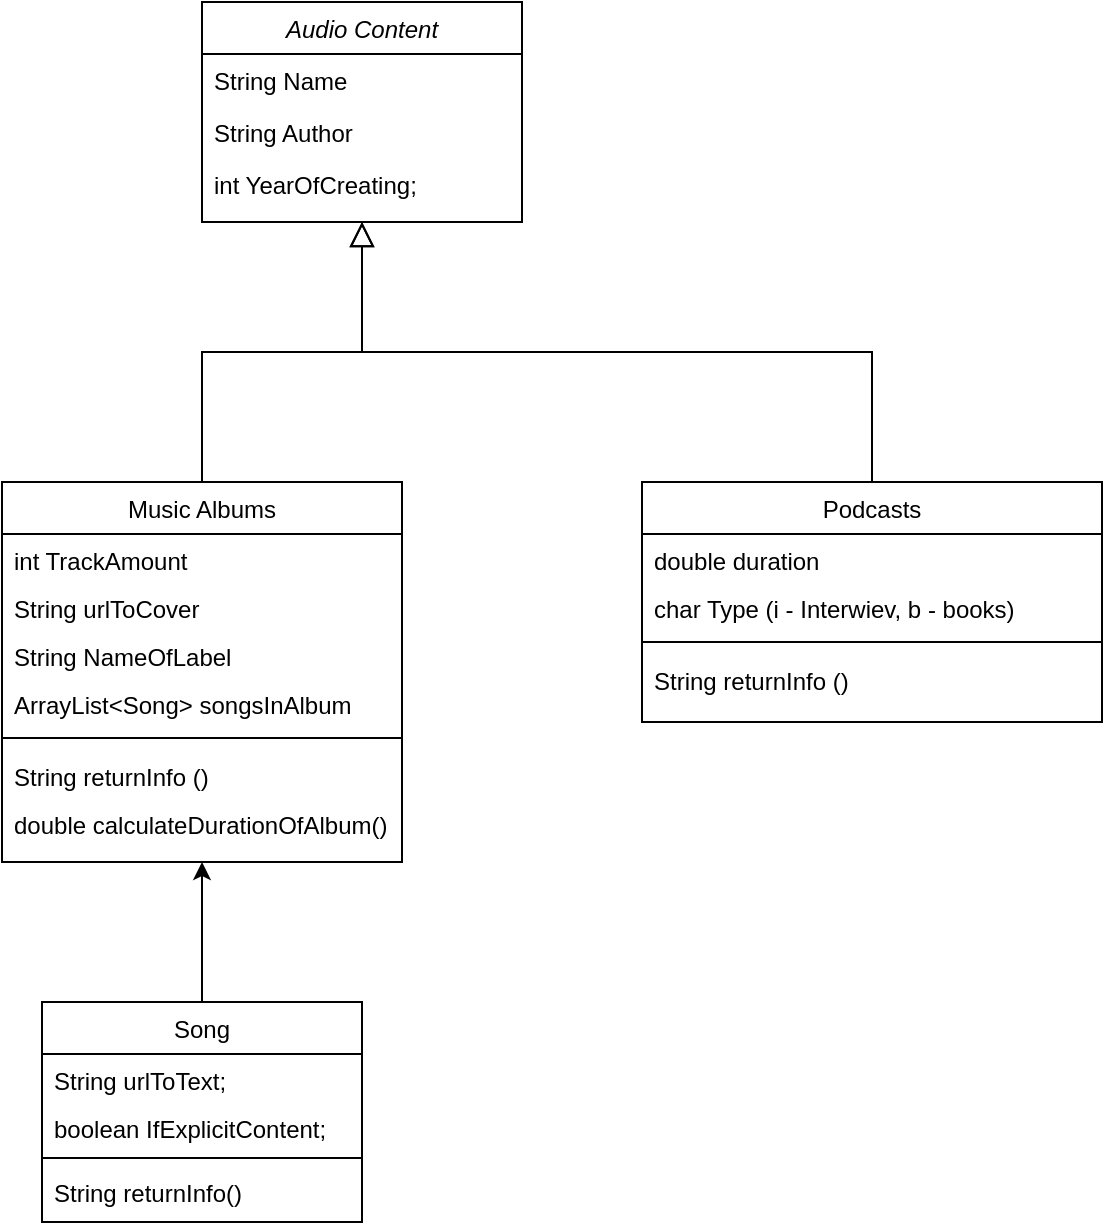 <mxfile version="23.1.6" type="device">
  <diagram name="Page-1" id="U_u33wem1ti8gBGxECys">
    <mxGraphModel dx="1114" dy="566" grid="1" gridSize="10" guides="1" tooltips="1" connect="1" arrows="1" fold="1" page="1" pageScale="1" pageWidth="850" pageHeight="1100" math="0" shadow="0">
      <root>
        <mxCell id="0" />
        <mxCell id="1" parent="0" />
        <mxCell id="0Rm-izsB5Mol1mDSeOwW-1" value="Audio Content&#xa;" style="swimlane;fontStyle=2;align=center;verticalAlign=top;childLayout=stackLayout;horizontal=1;startSize=26;horizontalStack=0;resizeParent=1;resizeLast=0;collapsible=1;marginBottom=0;rounded=0;shadow=0;strokeWidth=1;" parent="1" vertex="1">
          <mxGeometry x="220" y="120" width="160" height="110" as="geometry">
            <mxRectangle x="230" y="140" width="160" height="26" as="alternateBounds" />
          </mxGeometry>
        </mxCell>
        <mxCell id="0Rm-izsB5Mol1mDSeOwW-2" value="String Name&#xa;" style="text;align=left;verticalAlign=top;spacingLeft=4;spacingRight=4;overflow=hidden;rotatable=0;points=[[0,0.5],[1,0.5]];portConstraint=eastwest;" parent="0Rm-izsB5Mol1mDSeOwW-1" vertex="1">
          <mxGeometry y="26" width="160" height="26" as="geometry" />
        </mxCell>
        <mxCell id="0Rm-izsB5Mol1mDSeOwW-3" value="String Author" style="text;align=left;verticalAlign=top;spacingLeft=4;spacingRight=4;overflow=hidden;rotatable=0;points=[[0,0.5],[1,0.5]];portConstraint=eastwest;rounded=0;shadow=0;html=0;" parent="0Rm-izsB5Mol1mDSeOwW-1" vertex="1">
          <mxGeometry y="52" width="160" height="26" as="geometry" />
        </mxCell>
        <mxCell id="0Rm-izsB5Mol1mDSeOwW-4" value="int YearOfCreating;" style="text;align=left;verticalAlign=top;spacingLeft=4;spacingRight=4;overflow=hidden;rotatable=0;points=[[0,0.5],[1,0.5]];portConstraint=eastwest;rounded=0;shadow=0;html=0;" parent="0Rm-izsB5Mol1mDSeOwW-1" vertex="1">
          <mxGeometry y="78" width="160" height="26" as="geometry" />
        </mxCell>
        <mxCell id="0Rm-izsB5Mol1mDSeOwW-7" value="Music Albums&#xa;" style="swimlane;fontStyle=0;align=center;verticalAlign=top;childLayout=stackLayout;horizontal=1;startSize=26;horizontalStack=0;resizeParent=1;resizeLast=0;collapsible=1;marginBottom=0;rounded=0;shadow=0;strokeWidth=1;" parent="1" vertex="1">
          <mxGeometry x="120" y="360" width="200" height="190" as="geometry">
            <mxRectangle x="130" y="380" width="160" height="26" as="alternateBounds" />
          </mxGeometry>
        </mxCell>
        <mxCell id="0Rm-izsB5Mol1mDSeOwW-8" value="int TrackAmount" style="text;align=left;verticalAlign=top;spacingLeft=4;spacingRight=4;overflow=hidden;rotatable=0;points=[[0,0.5],[1,0.5]];portConstraint=eastwest;" parent="0Rm-izsB5Mol1mDSeOwW-7" vertex="1">
          <mxGeometry y="26" width="200" height="24" as="geometry" />
        </mxCell>
        <mxCell id="0Rm-izsB5Mol1mDSeOwW-9" value="String urlToCover" style="text;align=left;verticalAlign=top;spacingLeft=4;spacingRight=4;overflow=hidden;rotatable=0;points=[[0,0.5],[1,0.5]];portConstraint=eastwest;rounded=0;shadow=0;html=0;" parent="0Rm-izsB5Mol1mDSeOwW-7" vertex="1">
          <mxGeometry y="50" width="200" height="24" as="geometry" />
        </mxCell>
        <mxCell id="0Rm-izsB5Mol1mDSeOwW-28" value="String NameOfLabel" style="text;align=left;verticalAlign=top;spacingLeft=4;spacingRight=4;overflow=hidden;rotatable=0;points=[[0,0.5],[1,0.5]];portConstraint=eastwest;rounded=0;shadow=0;html=0;" parent="0Rm-izsB5Mol1mDSeOwW-7" vertex="1">
          <mxGeometry y="74" width="200" height="24" as="geometry" />
        </mxCell>
        <mxCell id="0Rm-izsB5Mol1mDSeOwW-29" value="ArrayList&lt;Song&gt; songsInAlbum&#xa;" style="text;align=left;verticalAlign=top;spacingLeft=4;spacingRight=4;overflow=hidden;rotatable=0;points=[[0,0.5],[1,0.5]];portConstraint=eastwest;rounded=0;shadow=0;html=0;" parent="0Rm-izsB5Mol1mDSeOwW-7" vertex="1">
          <mxGeometry y="98" width="200" height="24" as="geometry" />
        </mxCell>
        <mxCell id="0Rm-izsB5Mol1mDSeOwW-10" value="" style="line;html=1;strokeWidth=1;align=left;verticalAlign=middle;spacingTop=-1;spacingLeft=3;spacingRight=3;rotatable=0;labelPosition=right;points=[];portConstraint=eastwest;" parent="0Rm-izsB5Mol1mDSeOwW-7" vertex="1">
          <mxGeometry y="122" width="200" height="12" as="geometry" />
        </mxCell>
        <mxCell id="-oXcqrdlyGIORkHBBwXP-1" value="String returnInfo ()" style="text;align=left;verticalAlign=top;spacingLeft=4;spacingRight=4;overflow=hidden;rotatable=0;points=[[0,0.5],[1,0.5]];portConstraint=eastwest;rounded=0;shadow=0;html=0;" vertex="1" parent="0Rm-izsB5Mol1mDSeOwW-7">
          <mxGeometry y="134" width="200" height="24" as="geometry" />
        </mxCell>
        <mxCell id="-oXcqrdlyGIORkHBBwXP-2" value="double calculateDurationOfAlbum()" style="text;align=left;verticalAlign=top;spacingLeft=4;spacingRight=4;overflow=hidden;rotatable=0;points=[[0,0.5],[1,0.5]];portConstraint=eastwest;rounded=0;shadow=0;html=0;" vertex="1" parent="0Rm-izsB5Mol1mDSeOwW-7">
          <mxGeometry y="158" width="200" height="24" as="geometry" />
        </mxCell>
        <mxCell id="0Rm-izsB5Mol1mDSeOwW-12" value="" style="endArrow=block;endSize=10;endFill=0;shadow=0;strokeWidth=1;rounded=0;edgeStyle=elbowEdgeStyle;elbow=vertical;" parent="1" source="0Rm-izsB5Mol1mDSeOwW-7" target="0Rm-izsB5Mol1mDSeOwW-1" edge="1">
          <mxGeometry width="160" relative="1" as="geometry">
            <mxPoint x="200" y="203" as="sourcePoint" />
            <mxPoint x="200" y="203" as="targetPoint" />
          </mxGeometry>
        </mxCell>
        <mxCell id="0Rm-izsB5Mol1mDSeOwW-13" value="Podcasts&#xa;" style="swimlane;fontStyle=0;align=center;verticalAlign=top;childLayout=stackLayout;horizontal=1;startSize=26;horizontalStack=0;resizeParent=1;resizeLast=0;collapsible=1;marginBottom=0;rounded=0;shadow=0;strokeWidth=1;" parent="1" vertex="1">
          <mxGeometry x="440" y="360" width="230" height="120" as="geometry">
            <mxRectangle x="340" y="380" width="170" height="26" as="alternateBounds" />
          </mxGeometry>
        </mxCell>
        <mxCell id="0Rm-izsB5Mol1mDSeOwW-14" value="double duration&#xa;" style="text;align=left;verticalAlign=top;spacingLeft=4;spacingRight=4;overflow=hidden;rotatable=0;points=[[0,0.5],[1,0.5]];portConstraint=eastwest;" parent="0Rm-izsB5Mol1mDSeOwW-13" vertex="1">
          <mxGeometry y="26" width="230" height="24" as="geometry" />
        </mxCell>
        <mxCell id="-oXcqrdlyGIORkHBBwXP-5" value="char Type (i - Interwiev, b - books)" style="text;align=left;verticalAlign=top;spacingLeft=4;spacingRight=4;overflow=hidden;rotatable=0;points=[[0,0.5],[1,0.5]];portConstraint=eastwest;" vertex="1" parent="0Rm-izsB5Mol1mDSeOwW-13">
          <mxGeometry y="50" width="230" height="24" as="geometry" />
        </mxCell>
        <mxCell id="-oXcqrdlyGIORkHBBwXP-7" value="" style="line;html=1;strokeWidth=1;align=left;verticalAlign=middle;spacingTop=-1;spacingLeft=3;spacingRight=3;rotatable=0;labelPosition=right;points=[];portConstraint=eastwest;" vertex="1" parent="0Rm-izsB5Mol1mDSeOwW-13">
          <mxGeometry y="74" width="230" height="12" as="geometry" />
        </mxCell>
        <mxCell id="-oXcqrdlyGIORkHBBwXP-6" value="String returnInfo ()" style="text;align=left;verticalAlign=top;spacingLeft=4;spacingRight=4;overflow=hidden;rotatable=0;points=[[0,0.5],[1,0.5]];portConstraint=eastwest;rounded=0;shadow=0;html=0;" vertex="1" parent="0Rm-izsB5Mol1mDSeOwW-13">
          <mxGeometry y="86" width="230" height="24" as="geometry" />
        </mxCell>
        <mxCell id="0Rm-izsB5Mol1mDSeOwW-16" value="" style="endArrow=block;endSize=10;endFill=0;shadow=0;strokeWidth=1;rounded=0;edgeStyle=elbowEdgeStyle;elbow=vertical;" parent="1" source="0Rm-izsB5Mol1mDSeOwW-13" target="0Rm-izsB5Mol1mDSeOwW-1" edge="1">
          <mxGeometry width="160" relative="1" as="geometry">
            <mxPoint x="210" y="373" as="sourcePoint" />
            <mxPoint x="310" y="271" as="targetPoint" />
          </mxGeometry>
        </mxCell>
        <mxCell id="0Rm-izsB5Mol1mDSeOwW-17" value="Song" style="swimlane;fontStyle=0;align=center;verticalAlign=top;childLayout=stackLayout;horizontal=1;startSize=26;horizontalStack=0;resizeParent=1;resizeLast=0;collapsible=1;marginBottom=0;rounded=0;shadow=0;strokeWidth=1;" parent="1" vertex="1">
          <mxGeometry x="140" y="620" width="160" height="110" as="geometry">
            <mxRectangle x="550" y="140" width="160" height="26" as="alternateBounds" />
          </mxGeometry>
        </mxCell>
        <mxCell id="0Rm-izsB5Mol1mDSeOwW-18" value="String urlToText;" style="text;align=left;verticalAlign=top;spacingLeft=4;spacingRight=4;overflow=hidden;rotatable=0;points=[[0,0.5],[1,0.5]];portConstraint=eastwest;" parent="0Rm-izsB5Mol1mDSeOwW-17" vertex="1">
          <mxGeometry y="26" width="160" height="24" as="geometry" />
        </mxCell>
        <mxCell id="0Rm-izsB5Mol1mDSeOwW-19" value="boolean IfExplicitContent;" style="text;align=left;verticalAlign=top;spacingLeft=4;spacingRight=4;overflow=hidden;rotatable=0;points=[[0,0.5],[1,0.5]];portConstraint=eastwest;rounded=0;shadow=0;html=0;" parent="0Rm-izsB5Mol1mDSeOwW-17" vertex="1">
          <mxGeometry y="50" width="160" height="24" as="geometry" />
        </mxCell>
        <mxCell id="0Rm-izsB5Mol1mDSeOwW-21" value="" style="line;html=1;strokeWidth=1;align=left;verticalAlign=middle;spacingTop=-1;spacingLeft=3;spacingRight=3;rotatable=0;labelPosition=right;points=[];portConstraint=eastwest;" parent="0Rm-izsB5Mol1mDSeOwW-17" vertex="1">
          <mxGeometry y="74" width="160" height="8" as="geometry" />
        </mxCell>
        <mxCell id="0Rm-izsB5Mol1mDSeOwW-22" value="String returnInfo()" style="text;align=left;verticalAlign=top;spacingLeft=4;spacingRight=4;overflow=hidden;rotatable=0;points=[[0,0.5],[1,0.5]];portConstraint=eastwest;" parent="0Rm-izsB5Mol1mDSeOwW-17" vertex="1">
          <mxGeometry y="82" width="160" height="24" as="geometry" />
        </mxCell>
        <mxCell id="-oXcqrdlyGIORkHBBwXP-3" value="" style="endArrow=classic;html=1;rounded=0;entryX=0.5;entryY=1;entryDx=0;entryDy=0;exitX=0.5;exitY=0;exitDx=0;exitDy=0;" edge="1" parent="1" source="0Rm-izsB5Mol1mDSeOwW-17" target="0Rm-izsB5Mol1mDSeOwW-7">
          <mxGeometry width="50" height="50" relative="1" as="geometry">
            <mxPoint x="220" y="620" as="sourcePoint" />
            <mxPoint x="240" y="580" as="targetPoint" />
          </mxGeometry>
        </mxCell>
      </root>
    </mxGraphModel>
  </diagram>
</mxfile>
